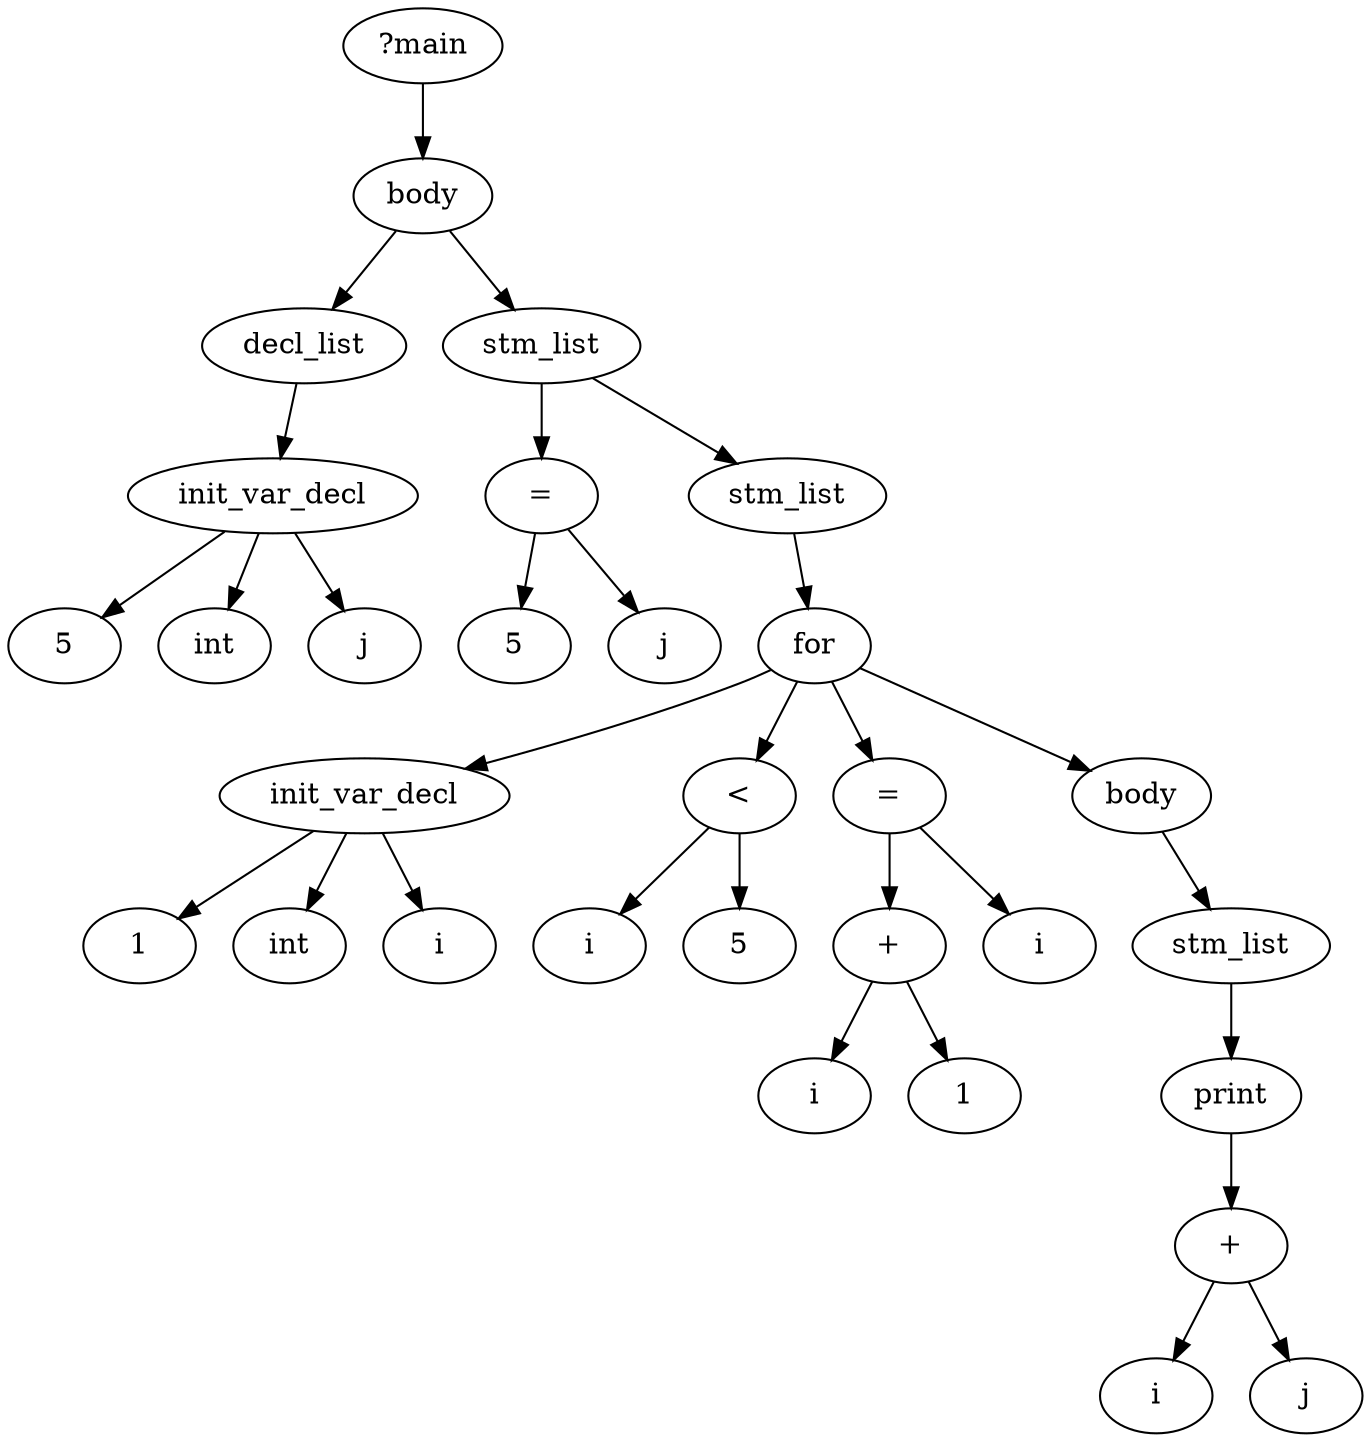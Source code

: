 digraph "AST-desugar.src/output/a" {
	0 [label="?main"]
	1 [label=body]
	2 [label=init_var_decl]
	3 [label=5]
	4 [label=int]
	5 [label=j]
	2 -> 4
	2 -> 5
	2 -> 3
	6 [label=decl_list]
	6 -> 2
	1 -> 6
	7 [label=stm_list]
	8 [label=5]
	9 [label="="]
	10 [label=j]
	9 -> 10
	9 -> 8
	7 -> 9
	11 [label=stm_list]
	12 [label=init_var_decl]
	13 [label=1]
	14 [label=int]
	15 [label=i]
	12 -> 14
	12 -> 15
	12 -> 13
	16 [label=i]
	17 [label=5]
	18 [label="<"]
	18 -> 16
	18 -> 17
	19 [label=i]
	20 [label=1]
	21 [label="+"]
	21 -> 19
	21 -> 20
	22 [label="="]
	23 [label=i]
	22 -> 23
	22 -> 21
	24 [label=body]
	25 [label=stm_list]
	26 [label=i]
	27 [label=j]
	28 [label="+"]
	28 -> 26
	28 -> 27
	29 [label=print]
	29 -> 28
	25 -> 29
	24 -> 25
	30 [label=for]
	30 -> 12
	30 -> 18
	30 -> 22
	30 -> 24
	11 -> 30
	7 -> 11
	1 -> 7
	0 -> 1
}
